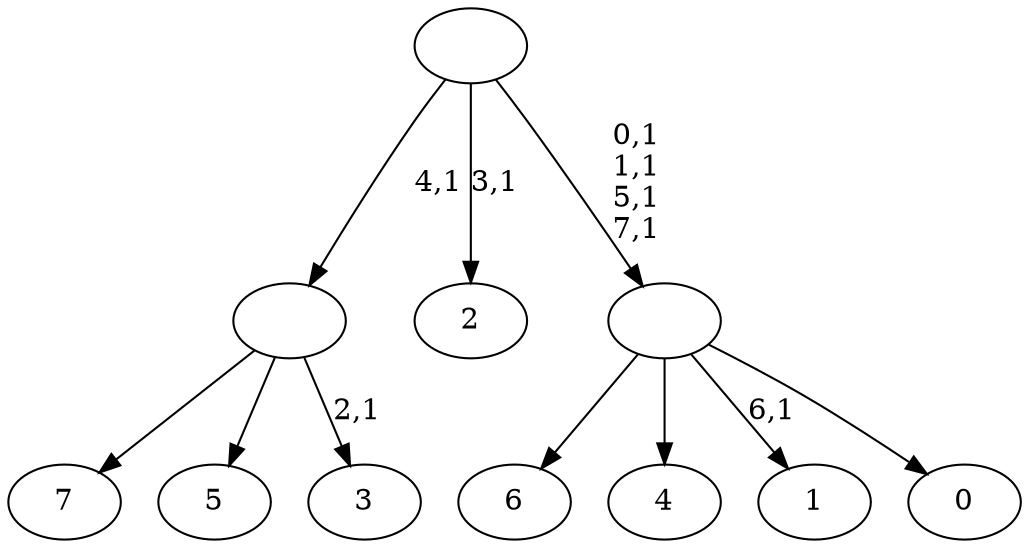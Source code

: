 digraph T {
	16 [label="7"]
	15 [label="6"]
	14 [label="5"]
	13 [label="4"]
	12 [label="3"]
	10 [label=""]
	9 [label="2"]
	7 [label="1"]
	5 [label="0"]
	4 [label=""]
	0 [label=""]
	10 -> 12 [label="2,1"]
	10 -> 16 [label=""]
	10 -> 14 [label=""]
	4 -> 7 [label="6,1"]
	4 -> 15 [label=""]
	4 -> 13 [label=""]
	4 -> 5 [label=""]
	0 -> 4 [label="0,1\n1,1\n5,1\n7,1"]
	0 -> 9 [label="3,1"]
	0 -> 10 [label="4,1"]
}
